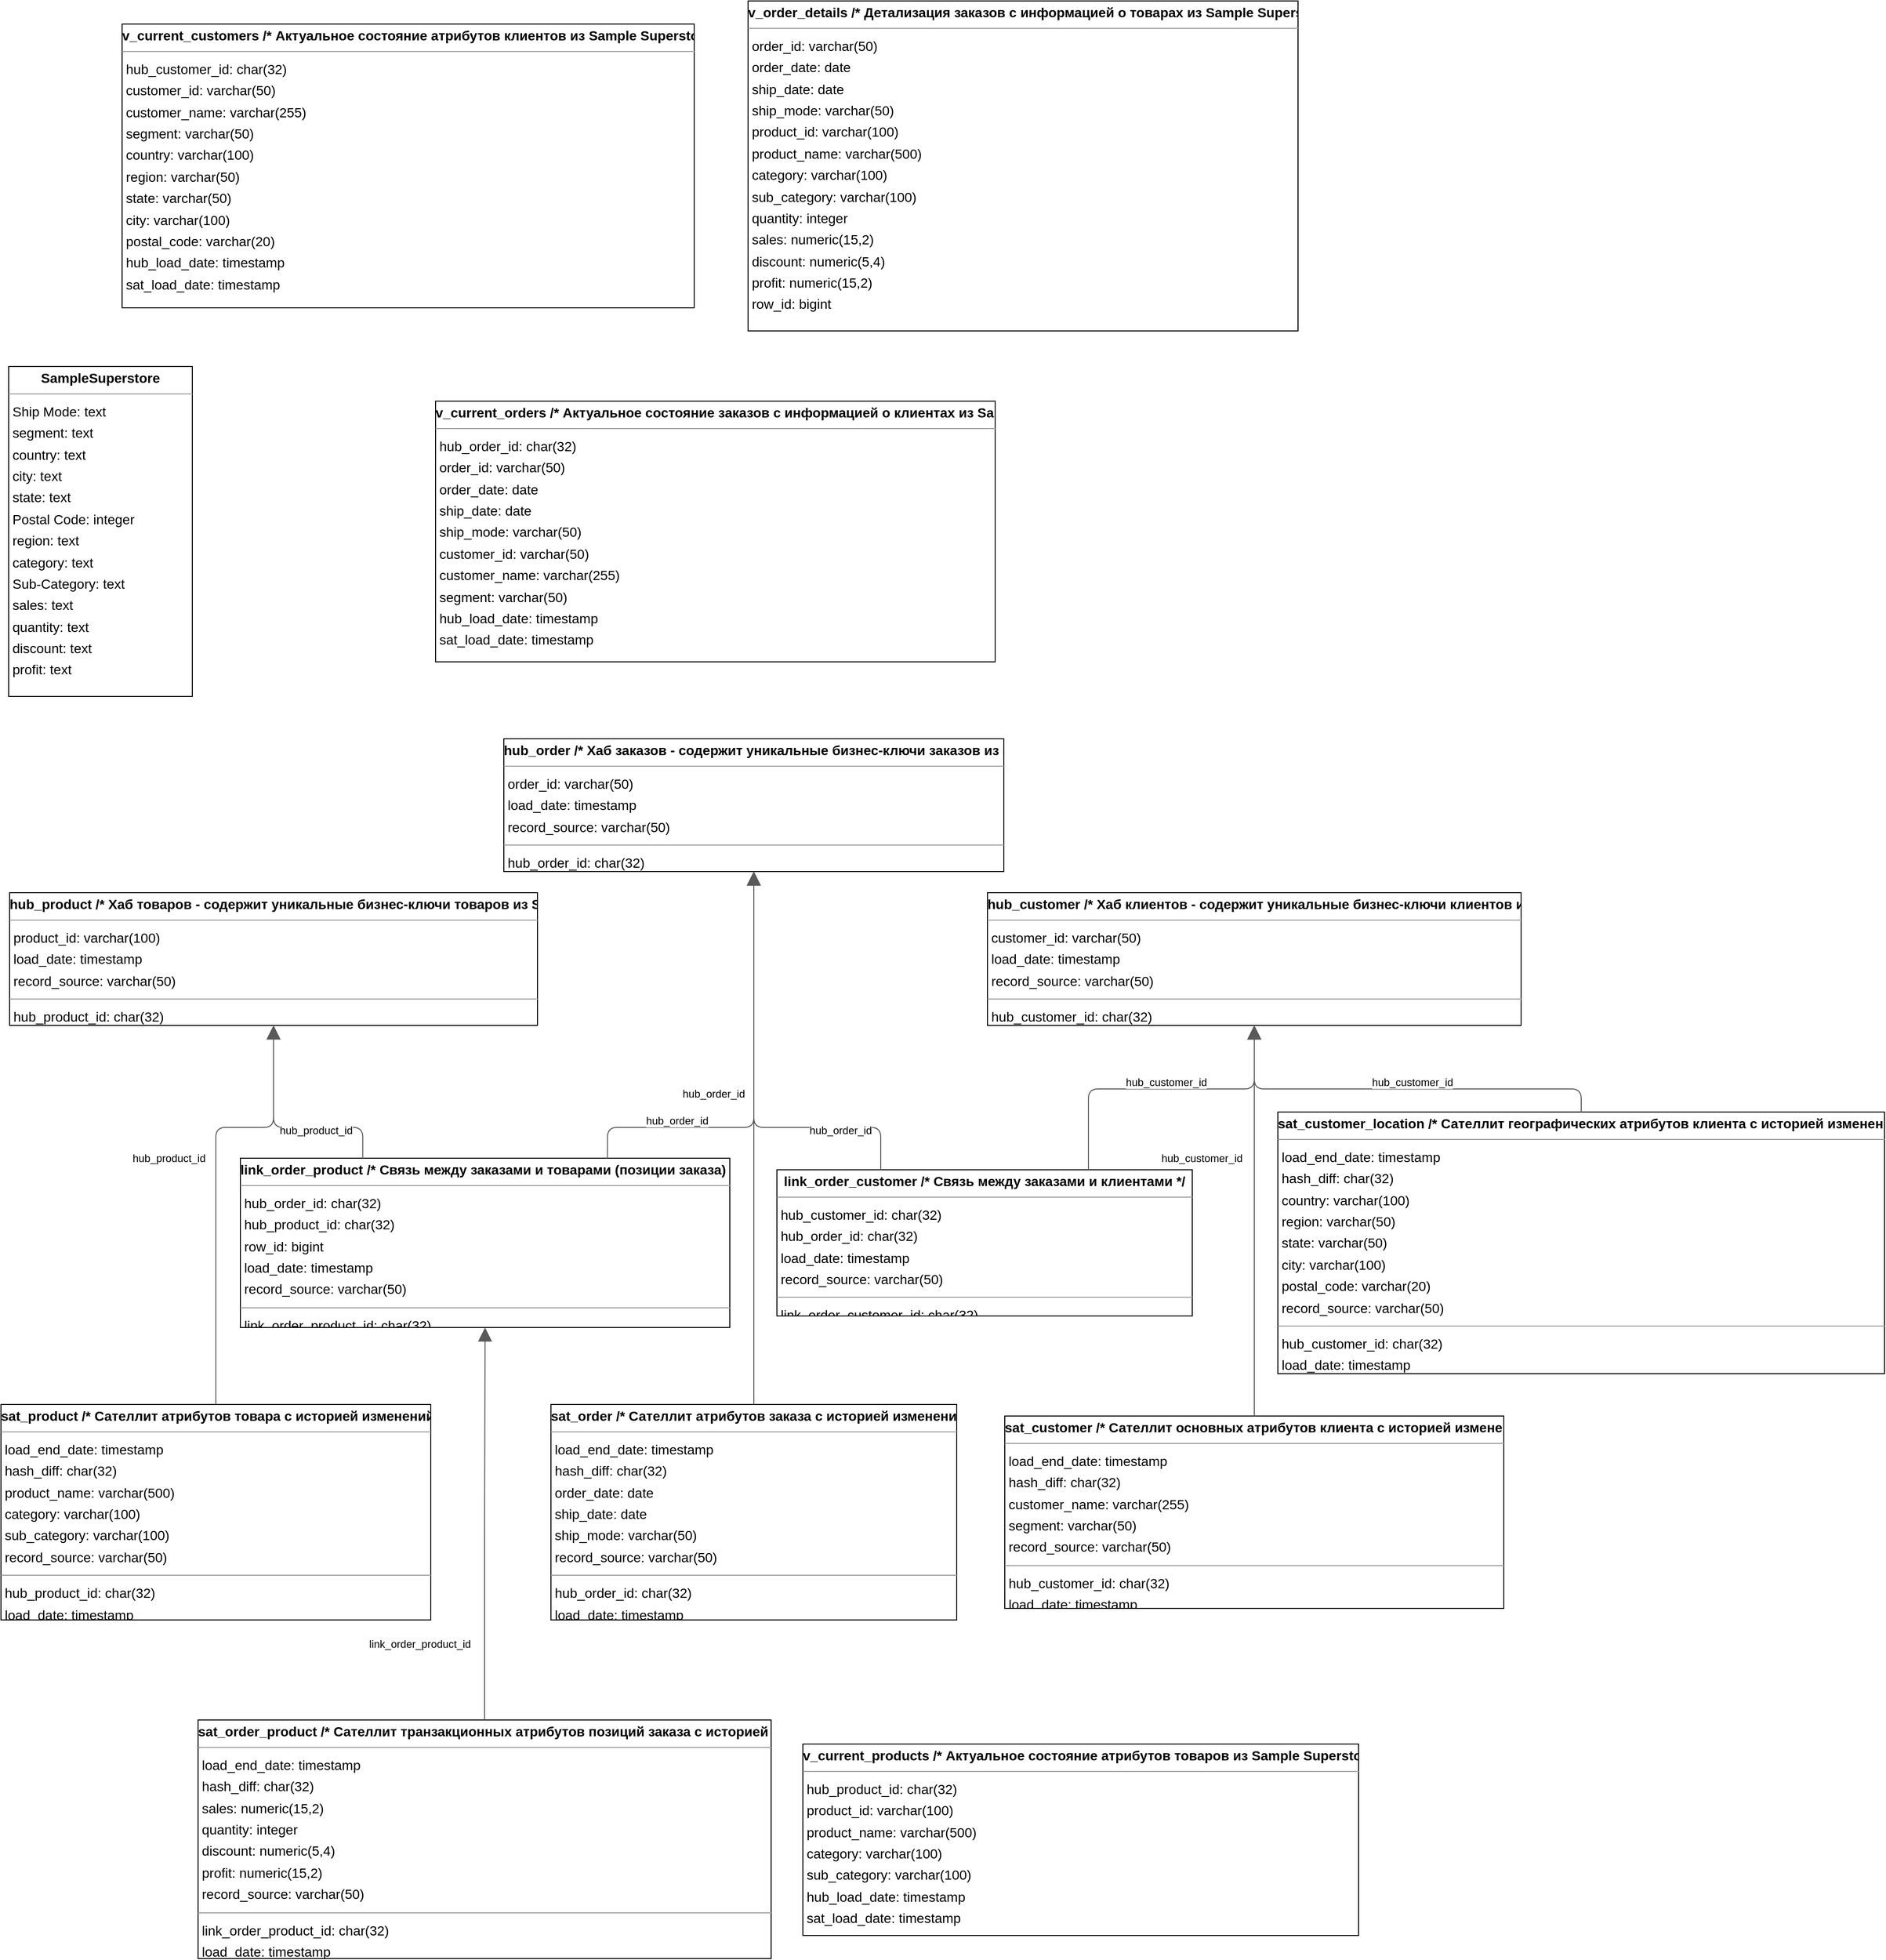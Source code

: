 <mxGraphModel dx="0" dy="0" grid="1" gridSize="10" guides="1" tooltips="1" connect="1" arrows="1" fold="1" page="0" pageScale="1" background="none" math="0" shadow="0">
  <root>
    <mxCell id="0" />
    <mxCell id="1" parent="0" />
    <mxCell id="node14" parent="1" vertex="1" value="&lt;p style=&quot;margin:0px;margin-top:4px;text-align:center;&quot;&gt;&lt;b&gt;SampleSuperstore&lt;/b&gt;&lt;/p&gt;&lt;hr size=&quot;1&quot;/&gt;&lt;p style=&quot;margin:0 0 0 4px;line-height:1.6;&quot;&gt; Ship Mode: text&lt;br/&gt; segment: text&lt;br/&gt; country: text&lt;br/&gt; city: text&lt;br/&gt; state: text&lt;br/&gt; Postal Code: integer&lt;br/&gt; region: text&lt;br/&gt; category: text&lt;br/&gt; Sub-Category: text&lt;br/&gt; sales: text&lt;br/&gt; quantity: text&lt;br/&gt; discount: text&lt;br/&gt; profit: text&lt;/p&gt;" style="verticalAlign=top;align=left;overflow=fill;fontSize=14;fontFamily=Helvetica;html=1;rounded=0;shadow=0;comic=0;labelBackgroundColor=none;strokeWidth=1;">
      <mxGeometry x="-307" y="209" width="191" height="343" as="geometry" />
    </mxCell>
    <mxCell id="node13" parent="1" vertex="1" value="&lt;p style=&quot;margin:0px;margin-top:4px;text-align:center;&quot;&gt;&lt;b&gt;hub_customer  /* Хаб клиентов - содержит уникальные бизнес-ключи клиентов из S... */&lt;/b&gt;&lt;/p&gt;&lt;hr size=&quot;1&quot;/&gt;&lt;p style=&quot;margin:0 0 0 4px;line-height:1.6;&quot;&gt; customer_id: varchar(50)&lt;br/&gt; load_date: timestamp&lt;br/&gt; record_source: varchar(50)&lt;/p&gt;&lt;hr size=&quot;1&quot;/&gt;&lt;p style=&quot;margin:0 0 0 4px;line-height:1.6;&quot;&gt; hub_customer_id: char(32)&lt;/p&gt;" style="verticalAlign=top;align=left;overflow=fill;fontSize=14;fontFamily=Helvetica;html=1;rounded=0;shadow=0;comic=0;labelBackgroundColor=none;strokeWidth=1;">
      <mxGeometry x="711" y="756" width="555" height="138" as="geometry" />
    </mxCell>
    <mxCell id="node11" parent="1" vertex="1" value="&lt;p style=&quot;margin:0px;margin-top:4px;text-align:center;&quot;&gt;&lt;b&gt;hub_order  /* Хаб заказов - содержит уникальные бизнес-ключи заказов из Sam... */&lt;/b&gt;&lt;/p&gt;&lt;hr size=&quot;1&quot;/&gt;&lt;p style=&quot;margin:0 0 0 4px;line-height:1.6;&quot;&gt; order_id: varchar(50)&lt;br/&gt; load_date: timestamp&lt;br/&gt; record_source: varchar(50)&lt;/p&gt;&lt;hr size=&quot;1&quot;/&gt;&lt;p style=&quot;margin:0 0 0 4px;line-height:1.6;&quot;&gt; hub_order_id: char(32)&lt;/p&gt;" style="verticalAlign=top;align=left;overflow=fill;fontSize=14;fontFamily=Helvetica;html=1;rounded=0;shadow=0;comic=0;labelBackgroundColor=none;strokeWidth=1;">
      <mxGeometry x="208" y="596" width="520" height="138" as="geometry" />
    </mxCell>
    <mxCell id="node4" parent="1" vertex="1" value="&lt;p style=&quot;margin:0px;margin-top:4px;text-align:center;&quot;&gt;&lt;b&gt;hub_product  /* Хаб товаров - содержит уникальные бизнес-ключи товаров из Sam... */&lt;/b&gt;&lt;/p&gt;&lt;hr size=&quot;1&quot;/&gt;&lt;p style=&quot;margin:0 0 0 4px;line-height:1.6;&quot;&gt; product_id: varchar(100)&lt;br/&gt; load_date: timestamp&lt;br/&gt; record_source: varchar(50)&lt;/p&gt;&lt;hr size=&quot;1&quot;/&gt;&lt;p style=&quot;margin:0 0 0 4px;line-height:1.6;&quot;&gt; hub_product_id: char(32)&lt;/p&gt;" style="verticalAlign=top;align=left;overflow=fill;fontSize=14;fontFamily=Helvetica;html=1;rounded=0;shadow=0;comic=0;labelBackgroundColor=none;strokeWidth=1;">
      <mxGeometry x="-306" y="756" width="549" height="138" as="geometry" />
    </mxCell>
    <mxCell id="node12" parent="1" vertex="1" value="&lt;p style=&quot;margin:0px;margin-top:4px;text-align:center;&quot;&gt;&lt;b&gt;link_order_customer  /* Связь между заказами и клиентами */&lt;/b&gt;&lt;/p&gt;&lt;hr size=&quot;1&quot;/&gt;&lt;p style=&quot;margin:0 0 0 4px;line-height:1.6;&quot;&gt; hub_customer_id: char(32)&lt;br/&gt; hub_order_id: char(32)&lt;br/&gt; load_date: timestamp&lt;br/&gt; record_source: varchar(50)&lt;/p&gt;&lt;hr size=&quot;1&quot;/&gt;&lt;p style=&quot;margin:0 0 0 4px;line-height:1.6;&quot;&gt; link_order_customer_id: char(32)&lt;/p&gt;" style="verticalAlign=top;align=left;overflow=fill;fontSize=14;fontFamily=Helvetica;html=1;rounded=0;shadow=0;comic=0;labelBackgroundColor=none;strokeWidth=1;">
      <mxGeometry x="492" y="1044" width="432" height="152" as="geometry" />
    </mxCell>
    <mxCell id="node8" parent="1" vertex="1" value="&lt;p style=&quot;margin:0px;margin-top:4px;text-align:center;&quot;&gt;&lt;b&gt;link_order_product  /* Связь между заказами и товарами (позиции заказа) */&lt;/b&gt;&lt;/p&gt;&lt;hr size=&quot;1&quot;/&gt;&lt;p style=&quot;margin:0 0 0 4px;line-height:1.6;&quot;&gt; hub_order_id: char(32)&lt;br/&gt; hub_product_id: char(32)&lt;br/&gt; row_id: bigint&lt;br/&gt; load_date: timestamp&lt;br/&gt; record_source: varchar(50)&lt;/p&gt;&lt;hr size=&quot;1&quot;/&gt;&lt;p style=&quot;margin:0 0 0 4px;line-height:1.6;&quot;&gt; link_order_product_id: char(32)&lt;/p&gt;" style="verticalAlign=top;align=left;overflow=fill;fontSize=14;fontFamily=Helvetica;html=1;rounded=0;shadow=0;comic=0;labelBackgroundColor=none;strokeWidth=1;">
      <mxGeometry x="-66" y="1032" width="509" height="176" as="geometry" />
    </mxCell>
    <mxCell id="node7" parent="1" vertex="1" value="&lt;p style=&quot;margin:0px;margin-top:4px;text-align:center;&quot;&gt;&lt;b&gt;sat_customer  /* Сателлит основных атрибутов клиента с историей изменений */&lt;/b&gt;&lt;/p&gt;&lt;hr size=&quot;1&quot;/&gt;&lt;p style=&quot;margin:0 0 0 4px;line-height:1.6;&quot;&gt; load_end_date: timestamp&lt;br/&gt; hash_diff: char(32)&lt;br/&gt; customer_name: varchar(255)&lt;br/&gt; segment: varchar(50)&lt;br/&gt; record_source: varchar(50)&lt;/p&gt;&lt;hr size=&quot;1&quot;/&gt;&lt;p style=&quot;margin:0 0 0 4px;line-height:1.6;&quot;&gt; hub_customer_id: char(32)&lt;br/&gt; load_date: timestamp&lt;/p&gt;" style="verticalAlign=top;align=left;overflow=fill;fontSize=14;fontFamily=Helvetica;html=1;rounded=0;shadow=0;comic=0;labelBackgroundColor=none;strokeWidth=1;">
      <mxGeometry x="729" y="1300" width="519" height="200" as="geometry" />
    </mxCell>
    <mxCell id="node2" parent="1" vertex="1" value="&lt;p style=&quot;margin:0px;margin-top:4px;text-align:center;&quot;&gt;&lt;b&gt;sat_customer_location  /* Сателлит географических атрибутов клиента с историей изменений */&lt;/b&gt;&lt;/p&gt;&lt;hr size=&quot;1&quot;/&gt;&lt;p style=&quot;margin:0 0 0 4px;line-height:1.6;&quot;&gt; load_end_date: timestamp&lt;br/&gt; hash_diff: char(32)&lt;br/&gt; country: varchar(100)&lt;br/&gt; region: varchar(50)&lt;br/&gt; state: varchar(50)&lt;br/&gt; city: varchar(100)&lt;br/&gt; postal_code: varchar(20)&lt;br/&gt; record_source: varchar(50)&lt;/p&gt;&lt;hr size=&quot;1&quot;/&gt;&lt;p style=&quot;margin:0 0 0 4px;line-height:1.6;&quot;&gt; hub_customer_id: char(32)&lt;br/&gt; load_date: timestamp&lt;/p&gt;" style="verticalAlign=top;align=left;overflow=fill;fontSize=14;fontFamily=Helvetica;html=1;rounded=0;shadow=0;comic=0;labelBackgroundColor=none;strokeWidth=1;">
      <mxGeometry x="1013" y="984" width="631" height="272" as="geometry" />
    </mxCell>
    <mxCell id="node1" parent="1" vertex="1" value="&lt;p style=&quot;margin:0px;margin-top:4px;text-align:center;&quot;&gt;&lt;b&gt;sat_order  /* Сателлит атрибутов заказа с историей изменений */&lt;/b&gt;&lt;/p&gt;&lt;hr size=&quot;1&quot;/&gt;&lt;p style=&quot;margin:0 0 0 4px;line-height:1.6;&quot;&gt; load_end_date: timestamp&lt;br/&gt; hash_diff: char(32)&lt;br/&gt; order_date: date&lt;br/&gt; ship_date: date&lt;br/&gt; ship_mode: varchar(50)&lt;br/&gt; record_source: varchar(50)&lt;/p&gt;&lt;hr size=&quot;1&quot;/&gt;&lt;p style=&quot;margin:0 0 0 4px;line-height:1.6;&quot;&gt; hub_order_id: char(32)&lt;br/&gt; load_date: timestamp&lt;/p&gt;" style="verticalAlign=top;align=left;overflow=fill;fontSize=14;fontFamily=Helvetica;html=1;rounded=0;shadow=0;comic=0;labelBackgroundColor=none;strokeWidth=1;">
      <mxGeometry x="257" y="1288" width="422" height="224" as="geometry" />
    </mxCell>
    <mxCell id="node9" parent="1" vertex="1" value="&lt;p style=&quot;margin:0px;margin-top:4px;text-align:center;&quot;&gt;&lt;b&gt;sat_order_product  /* Сателлит транзакционных атрибутов позиций заказа с историей и... */&lt;/b&gt;&lt;/p&gt;&lt;hr size=&quot;1&quot;/&gt;&lt;p style=&quot;margin:0 0 0 4px;line-height:1.6;&quot;&gt; load_end_date: timestamp&lt;br/&gt; hash_diff: char(32)&lt;br/&gt; sales: numeric(15,2)&lt;br/&gt; quantity: integer&lt;br/&gt; discount: numeric(5,4)&lt;br/&gt; profit: numeric(15,2)&lt;br/&gt; record_source: varchar(50)&lt;/p&gt;&lt;hr size=&quot;1&quot;/&gt;&lt;p style=&quot;margin:0 0 0 4px;line-height:1.6;&quot;&gt; link_order_product_id: char(32)&lt;br/&gt; load_date: timestamp&lt;/p&gt;" style="verticalAlign=top;align=left;overflow=fill;fontSize=14;fontFamily=Helvetica;html=1;rounded=0;shadow=0;comic=0;labelBackgroundColor=none;strokeWidth=1;">
      <mxGeometry x="-110" y="1616" width="596" height="248" as="geometry" />
    </mxCell>
    <mxCell id="node6" parent="1" vertex="1" value="&lt;p style=&quot;margin:0px;margin-top:4px;text-align:center;&quot;&gt;&lt;b&gt;sat_product  /* Сателлит атрибутов товара с историей изменений */&lt;/b&gt;&lt;/p&gt;&lt;hr size=&quot;1&quot;/&gt;&lt;p style=&quot;margin:0 0 0 4px;line-height:1.6;&quot;&gt; load_end_date: timestamp&lt;br/&gt; hash_diff: char(32)&lt;br/&gt; product_name: varchar(500)&lt;br/&gt; category: varchar(100)&lt;br/&gt; sub_category: varchar(100)&lt;br/&gt; record_source: varchar(50)&lt;/p&gt;&lt;hr size=&quot;1&quot;/&gt;&lt;p style=&quot;margin:0 0 0 4px;line-height:1.6;&quot;&gt; hub_product_id: char(32)&lt;br/&gt; load_date: timestamp&lt;/p&gt;" style="verticalAlign=top;align=left;overflow=fill;fontSize=14;fontFamily=Helvetica;html=1;rounded=0;shadow=0;comic=0;labelBackgroundColor=none;strokeWidth=1;">
      <mxGeometry x="-315" y="1288" width="447" height="224" as="geometry" />
    </mxCell>
    <mxCell id="node10" parent="1" vertex="1" value="&lt;p style=&quot;margin:0px;margin-top:4px;text-align:center;&quot;&gt;&lt;b&gt;v_current_customers  /* Актуальное состояние атрибутов клиентов из Sample Superstore */&lt;/b&gt;&lt;/p&gt;&lt;hr size=&quot;1&quot;/&gt;&lt;p style=&quot;margin:0 0 0 4px;line-height:1.6;&quot;&gt; hub_customer_id: char(32)&lt;br/&gt; customer_id: varchar(50)&lt;br/&gt; customer_name: varchar(255)&lt;br/&gt; segment: varchar(50)&lt;br/&gt; country: varchar(100)&lt;br/&gt; region: varchar(50)&lt;br/&gt; state: varchar(50)&lt;br/&gt; city: varchar(100)&lt;br/&gt; postal_code: varchar(20)&lt;br/&gt; hub_load_date: timestamp&lt;br/&gt; sat_load_date: timestamp&lt;/p&gt;" style="verticalAlign=top;align=left;overflow=fill;fontSize=14;fontFamily=Helvetica;html=1;rounded=0;shadow=0;comic=0;labelBackgroundColor=none;strokeWidth=1;">
      <mxGeometry x="-189" y="-147" width="595" height="295" as="geometry" />
    </mxCell>
    <mxCell id="node5" parent="1" vertex="1" value="&lt;p style=&quot;margin:0px;margin-top:4px;text-align:center;&quot;&gt;&lt;b&gt;v_current_orders  /* Актуальное состояние заказов с информацией о клиентах из Samp... */&lt;/b&gt;&lt;/p&gt;&lt;hr size=&quot;1&quot;/&gt;&lt;p style=&quot;margin:0 0 0 4px;line-height:1.6;&quot;&gt; hub_order_id: char(32)&lt;br/&gt; order_id: varchar(50)&lt;br/&gt; order_date: date&lt;br/&gt; ship_date: date&lt;br/&gt; ship_mode: varchar(50)&lt;br/&gt; customer_id: varchar(50)&lt;br/&gt; customer_name: varchar(255)&lt;br/&gt; segment: varchar(50)&lt;br/&gt; hub_load_date: timestamp&lt;br/&gt; sat_load_date: timestamp&lt;/p&gt;" style="verticalAlign=top;align=left;overflow=fill;fontSize=14;fontFamily=Helvetica;html=1;rounded=0;shadow=0;comic=0;labelBackgroundColor=none;strokeWidth=1;">
      <mxGeometry x="137" y="245" width="582" height="271" as="geometry" />
    </mxCell>
    <mxCell id="node3" parent="1" vertex="1" value="&lt;p style=&quot;margin:0px;margin-top:4px;text-align:center;&quot;&gt;&lt;b&gt;v_current_products  /* Актуальное состояние атрибутов товаров из Sample Superstore */&lt;/b&gt;&lt;/p&gt;&lt;hr size=&quot;1&quot;/&gt;&lt;p style=&quot;margin:0 0 0 4px;line-height:1.6;&quot;&gt; hub_product_id: char(32)&lt;br/&gt; product_id: varchar(100)&lt;br/&gt; product_name: varchar(500)&lt;br/&gt; category: varchar(100)&lt;br/&gt; sub_category: varchar(100)&lt;br/&gt; hub_load_date: timestamp&lt;br/&gt; sat_load_date: timestamp&lt;/p&gt;" style="verticalAlign=top;align=left;overflow=fill;fontSize=14;fontFamily=Helvetica;html=1;rounded=0;shadow=0;comic=0;labelBackgroundColor=none;strokeWidth=1;">
      <mxGeometry x="519" y="1641" width="578" height="199" as="geometry" />
    </mxCell>
    <mxCell id="node0" parent="1" vertex="1" value="&lt;p style=&quot;margin:0px;margin-top:4px;text-align:center;&quot;&gt;&lt;b&gt;v_order_details  /* Детализация заказов с информацией о товарах из Sample Superstore */&lt;/b&gt;&lt;/p&gt;&lt;hr size=&quot;1&quot;/&gt;&lt;p style=&quot;margin:0 0 0 4px;line-height:1.6;&quot;&gt; order_id: varchar(50)&lt;br/&gt; order_date: date&lt;br/&gt; ship_date: date&lt;br/&gt; ship_mode: varchar(50)&lt;br/&gt; product_id: varchar(100)&lt;br/&gt; product_name: varchar(500)&lt;br/&gt; category: varchar(100)&lt;br/&gt; sub_category: varchar(100)&lt;br/&gt; quantity: integer&lt;br/&gt; sales: numeric(15,2)&lt;br/&gt; discount: numeric(5,4)&lt;br/&gt; profit: numeric(15,2)&lt;br/&gt; row_id: bigint&lt;/p&gt;" style="verticalAlign=top;align=left;overflow=fill;fontSize=14;fontFamily=Helvetica;html=1;rounded=0;shadow=0;comic=0;labelBackgroundColor=none;strokeWidth=1;">
      <mxGeometry x="462" y="-171" width="572" height="343" as="geometry" />
    </mxCell>
    <mxCell id="edge8" edge="1" value="" parent="1" source="node12" target="node13" style="html=1;rounded=1;edgeStyle=orthogonalEdgeStyle;dashed=0;startArrow=none;endArrow=block;endSize=12;strokeColor=#595959;exitX=0.750;exitY=0.000;exitDx=0;exitDy=0;entryX=0.500;entryY=1.000;entryDx=0;entryDy=0;">
      <mxGeometry width="50" height="50" relative="1" as="geometry">
        <Array as="points">
          <mxPoint x="816" y="960" />
          <mxPoint x="988" y="960" />
        </Array>
      </mxGeometry>
    </mxCell>
    <mxCell id="label50" parent="edge8" vertex="1" connectable="0" value="hub_customer_id" style="edgeLabel;resizable=0;html=1;align=left;verticalAlign=top;strokeColor=default;">
      <mxGeometry x="853" y="940" as="geometry" />
    </mxCell>
    <mxCell id="edge6" edge="1" value="" parent="1" source="node12" target="node11" style="html=1;rounded=1;edgeStyle=orthogonalEdgeStyle;dashed=0;startArrow=none;endArrow=block;endSize=12;strokeColor=#595959;exitX=0.250;exitY=0.000;exitDx=0;exitDy=0;entryX=0.500;entryY=1.000;entryDx=0;entryDy=0;">
      <mxGeometry width="50" height="50" relative="1" as="geometry">
        <Array as="points">
          <mxPoint x="600" y="1000" />
          <mxPoint x="468" y="1000" />
        </Array>
      </mxGeometry>
    </mxCell>
    <mxCell id="label38" parent="edge6" vertex="1" connectable="0" value="hub_order_id" style="edgeLabel;resizable=0;html=1;align=left;verticalAlign=top;strokeColor=default;">
      <mxGeometry x="524" y="990" as="geometry" />
    </mxCell>
    <mxCell id="edge5" edge="1" value="" parent="1" source="node8" target="node11" style="html=1;rounded=1;edgeStyle=orthogonalEdgeStyle;dashed=0;startArrow=none;endArrow=block;endSize=12;strokeColor=#595959;exitX=0.750;exitY=0.000;exitDx=0;exitDy=0;entryX=0.500;entryY=1.000;entryDx=0;entryDy=0;">
      <mxGeometry width="50" height="50" relative="1" as="geometry">
        <Array as="points">
          <mxPoint x="315" y="1000" />
          <mxPoint x="468" y="1000" />
        </Array>
      </mxGeometry>
    </mxCell>
    <mxCell id="label32" parent="edge5" vertex="1" connectable="0" value="hub_order_id" style="edgeLabel;resizable=0;html=1;align=left;verticalAlign=top;strokeColor=default;">
      <mxGeometry x="354" y="980" as="geometry" />
    </mxCell>
    <mxCell id="edge1" edge="1" value="" parent="1" source="node8" target="node4" style="html=1;rounded=1;edgeStyle=orthogonalEdgeStyle;dashed=0;startArrow=none;endArrow=block;endSize=12;strokeColor=#595959;exitX=0.250;exitY=0.000;exitDx=0;exitDy=0;entryX=0.500;entryY=1.000;entryDx=0;entryDy=0;">
      <mxGeometry width="50" height="50" relative="1" as="geometry">
        <Array as="points">
          <mxPoint x="61" y="1000" />
          <mxPoint x="-32" y="1000" />
        </Array>
      </mxGeometry>
    </mxCell>
    <mxCell id="label8" parent="edge1" vertex="1" connectable="0" value="hub_product_id" style="edgeLabel;resizable=0;html=1;align=left;verticalAlign=top;strokeColor=default;">
      <mxGeometry x="-27" y="990" as="geometry" />
    </mxCell>
    <mxCell id="edge7" edge="1" value="" parent="1" source="node7" target="node13" style="html=1;rounded=1;edgeStyle=orthogonalEdgeStyle;dashed=0;startArrow=none;endArrow=block;endSize=12;strokeColor=#595959;exitX=0.500;exitY=0.000;exitDx=0;exitDy=0;entryX=0.500;entryY=1.000;entryDx=0;entryDy=0;">
      <mxGeometry width="50" height="50" relative="1" as="geometry">
        <Array as="points" />
      </mxGeometry>
    </mxCell>
    <mxCell id="label44" parent="edge7" vertex="1" connectable="0" value="hub_customer_id" style="edgeLabel;resizable=0;html=1;align=left;verticalAlign=top;strokeColor=default;">
      <mxGeometry x="890" y="1019" as="geometry" />
    </mxCell>
    <mxCell id="edge4" edge="1" value="" parent="1" source="node2" target="node13" style="html=1;rounded=1;edgeStyle=orthogonalEdgeStyle;dashed=0;startArrow=none;endArrow=block;endSize=12;strokeColor=#595959;exitX=0.500;exitY=0.000;exitDx=0;exitDy=0;entryX=0.500;entryY=1.000;entryDx=0;entryDy=0;">
      <mxGeometry width="50" height="50" relative="1" as="geometry">
        <Array as="points">
          <mxPoint x="1328" y="960" />
          <mxPoint x="988" y="960" />
        </Array>
      </mxGeometry>
    </mxCell>
    <mxCell id="label26" parent="edge4" vertex="1" connectable="0" value="hub_customer_id" style="edgeLabel;resizable=0;html=1;align=left;verticalAlign=top;strokeColor=default;">
      <mxGeometry x="1109" y="940" as="geometry" />
    </mxCell>
    <mxCell id="edge3" edge="1" value="" parent="1" source="node1" target="node11" style="html=1;rounded=1;edgeStyle=orthogonalEdgeStyle;dashed=0;startArrow=none;endArrow=block;endSize=12;strokeColor=#595959;exitX=0.500;exitY=0.000;exitDx=0;exitDy=0;entryX=0.500;entryY=1.000;entryDx=0;entryDy=0;">
      <mxGeometry width="50" height="50" relative="1" as="geometry">
        <Array as="points" />
      </mxGeometry>
    </mxCell>
    <mxCell id="label20" parent="edge3" vertex="1" connectable="0" value="hub_order_id" style="edgeLabel;resizable=0;html=1;align=left;verticalAlign=top;strokeColor=default;">
      <mxGeometry x="392" y="952" as="geometry" />
    </mxCell>
    <mxCell id="edge2" edge="1" value="" parent="1" source="node9" target="node8" style="html=1;rounded=1;edgeStyle=orthogonalEdgeStyle;dashed=0;startArrow=none;endArrow=block;endSize=12;strokeColor=#595959;exitX=0.500;exitY=0.000;exitDx=0;exitDy=0;entryX=0.500;entryY=1.000;entryDx=0;entryDy=0;">
      <mxGeometry width="50" height="50" relative="1" as="geometry">
        <Array as="points" />
      </mxGeometry>
    </mxCell>
    <mxCell id="label14" parent="edge2" vertex="1" connectable="0" value="link_order_product_id" style="edgeLabel;resizable=0;html=1;align=left;verticalAlign=top;strokeColor=default;">
      <mxGeometry x="66" y="1524" as="geometry" />
    </mxCell>
    <mxCell id="edge0" edge="1" value="" parent="1" source="node6" target="node4" style="html=1;rounded=1;edgeStyle=orthogonalEdgeStyle;dashed=0;startArrow=none;endArrow=block;endSize=12;strokeColor=#595959;exitX=0.500;exitY=0.000;exitDx=0;exitDy=0;entryX=0.500;entryY=1.000;entryDx=0;entryDy=0;">
      <mxGeometry width="50" height="50" relative="1" as="geometry">
        <Array as="points">
          <mxPoint x="-92" y="1000" />
          <mxPoint x="-32" y="1000" />
        </Array>
      </mxGeometry>
    </mxCell>
    <mxCell id="label2" parent="edge0" vertex="1" connectable="0" value="hub_product_id" style="edgeLabel;resizable=0;html=1;align=left;verticalAlign=top;strokeColor=default;">
      <mxGeometry x="-180" y="1019" as="geometry" />
    </mxCell>
  </root>
</mxGraphModel>